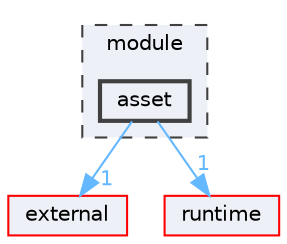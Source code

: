 digraph "module/asset"
{
 // LATEX_PDF_SIZE
  bgcolor="transparent";
  edge [fontname=Helvetica,fontsize=10,labelfontname=Helvetica,labelfontsize=10];
  node [fontname=Helvetica,fontsize=10,shape=box,height=0.2,width=0.4];
  compound=true
  subgraph clusterdir_a7b0466279106ea0b8f86f609f621680 {
    graph [ bgcolor="#edf0f7", pencolor="grey25", label="module", fontname=Helvetica,fontsize=10 style="filled,dashed", URL="dir_a7b0466279106ea0b8f86f609f621680.html",tooltip=""]
  dir_c5516e19cf072445e5ceb08d3cc1208f [label="asset", fillcolor="#edf0f7", color="grey25", style="filled,bold", URL="dir_c5516e19cf072445e5ceb08d3cc1208f.html",tooltip=""];
  }
  dir_397d9aeee4af8edecac90968d93b57df [label="external", fillcolor="#edf0f7", color="red", style="filled", URL="dir_397d9aeee4af8edecac90968d93b57df.html",tooltip=""];
  dir_cb031e414f281a658b23dddb30bb9d2c [label="runtime", fillcolor="#edf0f7", color="red", style="filled", URL="dir_cb031e414f281a658b23dddb30bb9d2c.html",tooltip=""];
  dir_c5516e19cf072445e5ceb08d3cc1208f->dir_397d9aeee4af8edecac90968d93b57df [headlabel="1", labeldistance=1.5 headhref="dir_000047_000308.html" href="dir_000047_000308.html" color="steelblue1" fontcolor="steelblue1"];
  dir_c5516e19cf072445e5ceb08d3cc1208f->dir_cb031e414f281a658b23dddb30bb9d2c [headlabel="1", labeldistance=1.5 headhref="dir_000047_000628.html" href="dir_000047_000628.html" color="steelblue1" fontcolor="steelblue1"];
}
